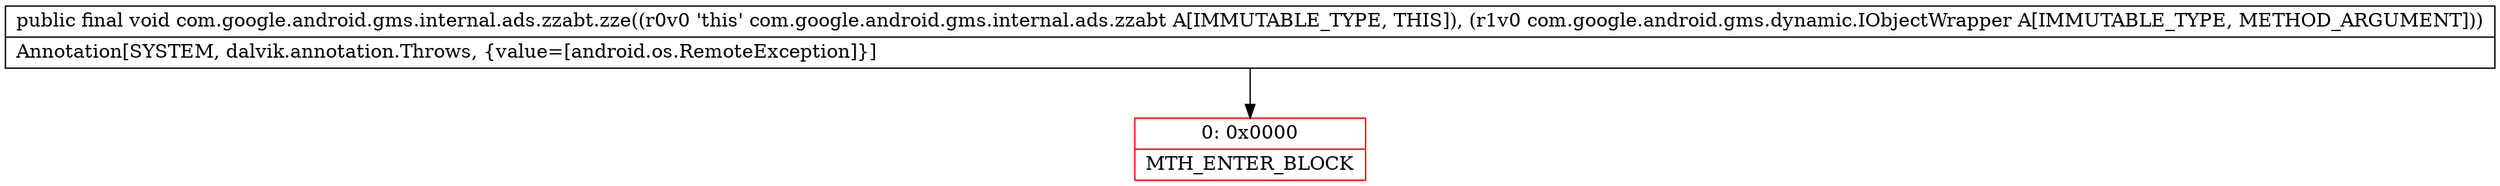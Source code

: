 digraph "CFG forcom.google.android.gms.internal.ads.zzabt.zze(Lcom\/google\/android\/gms\/dynamic\/IObjectWrapper;)V" {
subgraph cluster_Region_1123223510 {
label = "R(0)";
node [shape=record,color=blue];
}
Node_0 [shape=record,color=red,label="{0\:\ 0x0000|MTH_ENTER_BLOCK\l}"];
MethodNode[shape=record,label="{public final void com.google.android.gms.internal.ads.zzabt.zze((r0v0 'this' com.google.android.gms.internal.ads.zzabt A[IMMUTABLE_TYPE, THIS]), (r1v0 com.google.android.gms.dynamic.IObjectWrapper A[IMMUTABLE_TYPE, METHOD_ARGUMENT]))  | Annotation[SYSTEM, dalvik.annotation.Throws, \{value=[android.os.RemoteException]\}]\l}"];
MethodNode -> Node_0;
}

